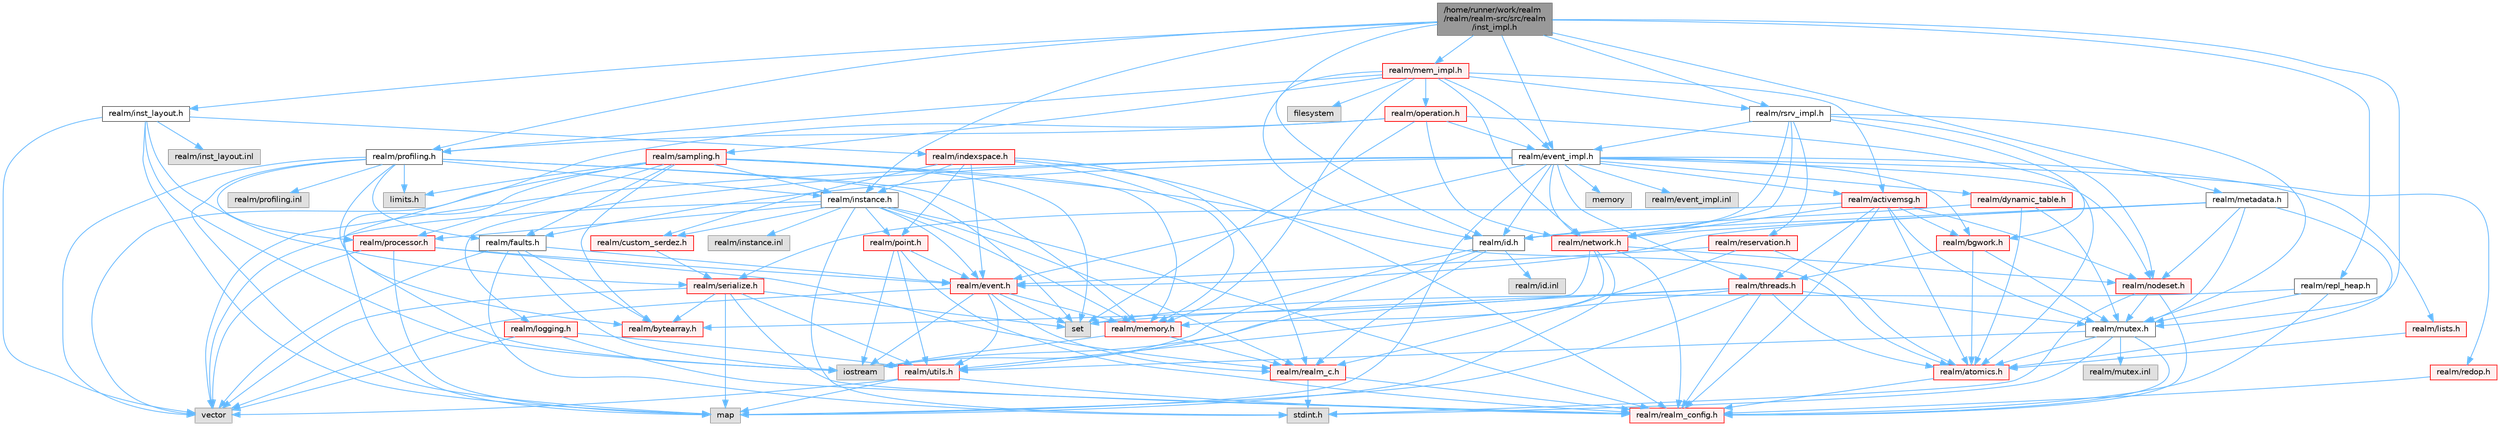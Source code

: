 digraph "/home/runner/work/realm/realm/realm-src/src/realm/inst_impl.h"
{
 // LATEX_PDF_SIZE
  bgcolor="transparent";
  edge [fontname=Helvetica,fontsize=10,labelfontname=Helvetica,labelfontsize=10];
  node [fontname=Helvetica,fontsize=10,shape=box,height=0.2,width=0.4];
  Node1 [id="Node000001",label="/home/runner/work/realm\l/realm/realm-src/src/realm\l/inst_impl.h",height=0.2,width=0.4,color="gray40", fillcolor="grey60", style="filled", fontcolor="black",tooltip=" "];
  Node1 -> Node2 [id="edge1_Node000001_Node000002",color="steelblue1",style="solid",tooltip=" "];
  Node2 [id="Node000002",label="realm/instance.h",height=0.2,width=0.4,color="grey40", fillcolor="white", style="filled",URL="$instance_8h.html",tooltip=" "];
  Node2 -> Node3 [id="edge2_Node000002_Node000003",color="steelblue1",style="solid",tooltip=" "];
  Node3 [id="Node000003",label="realm/realm_config.h",height=0.2,width=0.4,color="red", fillcolor="#FFF0F0", style="filled",URL="$realm__config_8h.html",tooltip=" "];
  Node2 -> Node6 [id="edge3_Node000002_Node000006",color="steelblue1",style="solid",tooltip=" "];
  Node6 [id="Node000006",label="realm/realm_c.h",height=0.2,width=0.4,color="red", fillcolor="#FFF0F0", style="filled",URL="$realm__c_8h.html",tooltip=" "];
  Node6 -> Node3 [id="edge4_Node000006_Node000003",color="steelblue1",style="solid",tooltip=" "];
  Node6 -> Node8 [id="edge5_Node000006_Node000008",color="steelblue1",style="solid",tooltip=" "];
  Node8 [id="Node000008",label="stdint.h",height=0.2,width=0.4,color="grey60", fillcolor="#E0E0E0", style="filled",tooltip=" "];
  Node2 -> Node9 [id="edge6_Node000002_Node000009",color="steelblue1",style="solid",tooltip=" "];
  Node9 [id="Node000009",label="realm/event.h",height=0.2,width=0.4,color="red", fillcolor="#FFF0F0", style="filled",URL="$event_8h.html",tooltip=" "];
  Node9 -> Node6 [id="edge7_Node000009_Node000006",color="steelblue1",style="solid",tooltip=" "];
  Node9 -> Node10 [id="edge8_Node000009_Node000010",color="steelblue1",style="solid",tooltip=" "];
  Node10 [id="Node000010",label="realm/utils.h",height=0.2,width=0.4,color="red", fillcolor="#FFF0F0", style="filled",URL="$utils_8h.html",tooltip=" "];
  Node10 -> Node3 [id="edge9_Node000010_Node000003",color="steelblue1",style="solid",tooltip=" "];
  Node10 -> Node13 [id="edge10_Node000010_Node000013",color="steelblue1",style="solid",tooltip=" "];
  Node13 [id="Node000013",label="vector",height=0.2,width=0.4,color="grey60", fillcolor="#E0E0E0", style="filled",tooltip=" "];
  Node10 -> Node14 [id="edge11_Node000010_Node000014",color="steelblue1",style="solid",tooltip=" "];
  Node14 [id="Node000014",label="map",height=0.2,width=0.4,color="grey60", fillcolor="#E0E0E0", style="filled",tooltip=" "];
  Node9 -> Node19 [id="edge12_Node000009_Node000019",color="steelblue1",style="solid",tooltip=" "];
  Node19 [id="Node000019",label="realm/memory.h",height=0.2,width=0.4,color="red", fillcolor="#FFF0F0", style="filled",URL="$memory_8h.html",tooltip=" "];
  Node19 -> Node6 [id="edge13_Node000019_Node000006",color="steelblue1",style="solid",tooltip=" "];
  Node19 -> Node20 [id="edge14_Node000019_Node000020",color="steelblue1",style="solid",tooltip=" "];
  Node20 [id="Node000020",label="iostream",height=0.2,width=0.4,color="grey60", fillcolor="#E0E0E0", style="filled",tooltip=" "];
  Node9 -> Node13 [id="edge15_Node000009_Node000013",color="steelblue1",style="solid",tooltip=" "];
  Node9 -> Node21 [id="edge16_Node000009_Node000021",color="steelblue1",style="solid",tooltip=" "];
  Node21 [id="Node000021",label="set",height=0.2,width=0.4,color="grey60", fillcolor="#E0E0E0", style="filled",tooltip=" "];
  Node9 -> Node20 [id="edge17_Node000009_Node000020",color="steelblue1",style="solid",tooltip=" "];
  Node2 -> Node19 [id="edge18_Node000002_Node000019",color="steelblue1",style="solid",tooltip=" "];
  Node2 -> Node23 [id="edge19_Node000002_Node000023",color="steelblue1",style="solid",tooltip=" "];
  Node23 [id="Node000023",label="realm/processor.h",height=0.2,width=0.4,color="red", fillcolor="#FFF0F0", style="filled",URL="$processor_8h.html",tooltip=" "];
  Node23 -> Node6 [id="edge20_Node000023_Node000006",color="steelblue1",style="solid",tooltip=" "];
  Node23 -> Node9 [id="edge21_Node000023_Node000009",color="steelblue1",style="solid",tooltip=" "];
  Node23 -> Node13 [id="edge22_Node000023_Node000013",color="steelblue1",style="solid",tooltip=" "];
  Node23 -> Node14 [id="edge23_Node000023_Node000014",color="steelblue1",style="solid",tooltip=" "];
  Node2 -> Node25 [id="edge24_Node000002_Node000025",color="steelblue1",style="solid",tooltip=" "];
  Node25 [id="Node000025",label="realm/point.h",height=0.2,width=0.4,color="red", fillcolor="#FFF0F0", style="filled",URL="$point_8h.html",tooltip=" "];
  Node25 -> Node3 [id="edge25_Node000025_Node000003",color="steelblue1",style="solid",tooltip=" "];
  Node25 -> Node9 [id="edge26_Node000025_Node000009",color="steelblue1",style="solid",tooltip=" "];
  Node25 -> Node10 [id="edge27_Node000025_Node000010",color="steelblue1",style="solid",tooltip=" "];
  Node25 -> Node20 [id="edge28_Node000025_Node000020",color="steelblue1",style="solid",tooltip=" "];
  Node2 -> Node28 [id="edge29_Node000002_Node000028",color="steelblue1",style="solid",tooltip=" "];
  Node28 [id="Node000028",label="realm/custom_serdez.h",height=0.2,width=0.4,color="red", fillcolor="#FFF0F0", style="filled",URL="$custom__serdez_8h.html",tooltip=" "];
  Node28 -> Node29 [id="edge30_Node000028_Node000029",color="steelblue1",style="solid",tooltip=" "];
  Node29 [id="Node000029",label="realm/serialize.h",height=0.2,width=0.4,color="red", fillcolor="#FFF0F0", style="filled",URL="$serialize_8h.html",tooltip=" "];
  Node29 -> Node3 [id="edge31_Node000029_Node000003",color="steelblue1",style="solid",tooltip=" "];
  Node29 -> Node30 [id="edge32_Node000029_Node000030",color="steelblue1",style="solid",tooltip=" "];
  Node30 [id="Node000030",label="realm/bytearray.h",height=0.2,width=0.4,color="red", fillcolor="#FFF0F0", style="filled",URL="$bytearray_8h.html",tooltip=" "];
  Node29 -> Node10 [id="edge33_Node000029_Node000010",color="steelblue1",style="solid",tooltip=" "];
  Node29 -> Node13 [id="edge34_Node000029_Node000013",color="steelblue1",style="solid",tooltip=" "];
  Node29 -> Node21 [id="edge35_Node000029_Node000021",color="steelblue1",style="solid",tooltip=" "];
  Node29 -> Node14 [id="edge36_Node000029_Node000014",color="steelblue1",style="solid",tooltip=" "];
  Node2 -> Node13 [id="edge37_Node000002_Node000013",color="steelblue1",style="solid",tooltip=" "];
  Node2 -> Node8 [id="edge38_Node000002_Node000008",color="steelblue1",style="solid",tooltip=" "];
  Node2 -> Node37 [id="edge39_Node000002_Node000037",color="steelblue1",style="solid",tooltip=" "];
  Node37 [id="Node000037",label="realm/instance.inl",height=0.2,width=0.4,color="grey60", fillcolor="#E0E0E0", style="filled",tooltip=" "];
  Node1 -> Node38 [id="edge40_Node000001_Node000038",color="steelblue1",style="solid",tooltip=" "];
  Node38 [id="Node000038",label="realm/id.h",height=0.2,width=0.4,color="grey40", fillcolor="white", style="filled",URL="$id_8h.html",tooltip=" "];
  Node38 -> Node6 [id="edge41_Node000038_Node000006",color="steelblue1",style="solid",tooltip=" "];
  Node38 -> Node10 [id="edge42_Node000038_Node000010",color="steelblue1",style="solid",tooltip=" "];
  Node38 -> Node20 [id="edge43_Node000038_Node000020",color="steelblue1",style="solid",tooltip=" "];
  Node38 -> Node39 [id="edge44_Node000038_Node000039",color="steelblue1",style="solid",tooltip=" "];
  Node39 [id="Node000039",label="realm/id.inl",height=0.2,width=0.4,color="grey60", fillcolor="#E0E0E0", style="filled",tooltip=" "];
  Node1 -> Node40 [id="edge45_Node000001_Node000040",color="steelblue1",style="solid",tooltip=" "];
  Node40 [id="Node000040",label="realm/inst_layout.h",height=0.2,width=0.4,color="grey40", fillcolor="white", style="filled",URL="$inst__layout_8h.html",tooltip=" "];
  Node40 -> Node41 [id="edge46_Node000040_Node000041",color="steelblue1",style="solid",tooltip=" "];
  Node41 [id="Node000041",label="realm/indexspace.h",height=0.2,width=0.4,color="red", fillcolor="#FFF0F0", style="filled",URL="$indexspace_8h.html",tooltip=" "];
  Node41 -> Node9 [id="edge47_Node000041_Node000009",color="steelblue1",style="solid",tooltip=" "];
  Node41 -> Node19 [id="edge48_Node000041_Node000019",color="steelblue1",style="solid",tooltip=" "];
  Node41 -> Node25 [id="edge49_Node000041_Node000025",color="steelblue1",style="solid",tooltip=" "];
  Node41 -> Node2 [id="edge50_Node000041_Node000002",color="steelblue1",style="solid",tooltip=" "];
  Node41 -> Node6 [id="edge51_Node000041_Node000006",color="steelblue1",style="solid",tooltip=" "];
  Node41 -> Node3 [id="edge52_Node000041_Node000003",color="steelblue1",style="solid",tooltip=" "];
  Node41 -> Node28 [id="edge53_Node000041_Node000028",color="steelblue1",style="solid",tooltip=" "];
  Node40 -> Node29 [id="edge54_Node000040_Node000029",color="steelblue1",style="solid",tooltip=" "];
  Node40 -> Node13 [id="edge55_Node000040_Node000013",color="steelblue1",style="solid",tooltip=" "];
  Node40 -> Node14 [id="edge56_Node000040_Node000014",color="steelblue1",style="solid",tooltip=" "];
  Node40 -> Node20 [id="edge57_Node000040_Node000020",color="steelblue1",style="solid",tooltip=" "];
  Node40 -> Node50 [id="edge58_Node000040_Node000050",color="steelblue1",style="solid",tooltip=" "];
  Node50 [id="Node000050",label="realm/inst_layout.inl",height=0.2,width=0.4,color="grey60", fillcolor="#E0E0E0", style="filled",tooltip=" "];
  Node1 -> Node51 [id="edge59_Node000001_Node000051",color="steelblue1",style="solid",tooltip=" "];
  Node51 [id="Node000051",label="realm/mutex.h",height=0.2,width=0.4,color="grey40", fillcolor="white", style="filled",URL="$mutex_8h.html",tooltip=" "];
  Node51 -> Node3 [id="edge60_Node000051_Node000003",color="steelblue1",style="solid",tooltip=" "];
  Node51 -> Node10 [id="edge61_Node000051_Node000010",color="steelblue1",style="solid",tooltip=" "];
  Node51 -> Node43 [id="edge62_Node000051_Node000043",color="steelblue1",style="solid",tooltip=" "];
  Node43 [id="Node000043",label="realm/atomics.h",height=0.2,width=0.4,color="red", fillcolor="#FFF0F0", style="filled",URL="$atomics_8h.html",tooltip=" "];
  Node43 -> Node3 [id="edge63_Node000043_Node000003",color="steelblue1",style="solid",tooltip=" "];
  Node51 -> Node8 [id="edge64_Node000051_Node000008",color="steelblue1",style="solid",tooltip=" "];
  Node51 -> Node52 [id="edge65_Node000051_Node000052",color="steelblue1",style="solid",tooltip=" "];
  Node52 [id="Node000052",label="realm/mutex.inl",height=0.2,width=0.4,color="grey60", fillcolor="#E0E0E0", style="filled",tooltip=" "];
  Node1 -> Node53 [id="edge66_Node000001_Node000053",color="steelblue1",style="solid",tooltip=" "];
  Node53 [id="Node000053",label="realm/rsrv_impl.h",height=0.2,width=0.4,color="grey40", fillcolor="white", style="filled",URL="$rsrv__impl_8h.html",tooltip=" "];
  Node53 -> Node54 [id="edge67_Node000053_Node000054",color="steelblue1",style="solid",tooltip=" "];
  Node54 [id="Node000054",label="realm/reservation.h",height=0.2,width=0.4,color="red", fillcolor="#FFF0F0", style="filled",URL="$reservation_8h.html",tooltip=" "];
  Node54 -> Node6 [id="edge68_Node000054_Node000006",color="steelblue1",style="solid",tooltip=" "];
  Node54 -> Node43 [id="edge69_Node000054_Node000043",color="steelblue1",style="solid",tooltip=" "];
  Node54 -> Node9 [id="edge70_Node000054_Node000009",color="steelblue1",style="solid",tooltip=" "];
  Node53 -> Node38 [id="edge71_Node000053_Node000038",color="steelblue1",style="solid",tooltip=" "];
  Node53 -> Node56 [id="edge72_Node000053_Node000056",color="steelblue1",style="solid",tooltip=" "];
  Node56 [id="Node000056",label="realm/network.h",height=0.2,width=0.4,color="red", fillcolor="#FFF0F0", style="filled",URL="$network_8h.html",tooltip=" "];
  Node56 -> Node3 [id="edge73_Node000056_Node000003",color="steelblue1",style="solid",tooltip=" "];
  Node56 -> Node61 [id="edge74_Node000056_Node000061",color="steelblue1",style="solid",tooltip=" "];
  Node61 [id="Node000061",label="realm/nodeset.h",height=0.2,width=0.4,color="red", fillcolor="#FFF0F0", style="filled",URL="$nodeset_8h.html",tooltip=" "];
  Node61 -> Node3 [id="edge75_Node000061_Node000003",color="steelblue1",style="solid",tooltip=" "];
  Node61 -> Node51 [id="edge76_Node000061_Node000051",color="steelblue1",style="solid",tooltip=" "];
  Node61 -> Node8 [id="edge77_Node000061_Node000008",color="steelblue1",style="solid",tooltip=" "];
  Node56 -> Node19 [id="edge78_Node000056_Node000019",color="steelblue1",style="solid",tooltip=" "];
  Node56 -> Node30 [id="edge79_Node000056_Node000030",color="steelblue1",style="solid",tooltip=" "];
  Node56 -> Node14 [id="edge80_Node000056_Node000014",color="steelblue1",style="solid",tooltip=" "];
  Node53 -> Node61 [id="edge81_Node000053_Node000061",color="steelblue1",style="solid",tooltip=" "];
  Node53 -> Node51 [id="edge82_Node000053_Node000051",color="steelblue1",style="solid",tooltip=" "];
  Node53 -> Node65 [id="edge83_Node000053_Node000065",color="steelblue1",style="solid",tooltip=" "];
  Node65 [id="Node000065",label="realm/bgwork.h",height=0.2,width=0.4,color="red", fillcolor="#FFF0F0", style="filled",URL="$bgwork_8h.html",tooltip=" "];
  Node65 -> Node43 [id="edge84_Node000065_Node000043",color="steelblue1",style="solid",tooltip=" "];
  Node65 -> Node66 [id="edge85_Node000065_Node000066",color="steelblue1",style="solid",tooltip=" "];
  Node66 [id="Node000066",label="realm/threads.h",height=0.2,width=0.4,color="red", fillcolor="#FFF0F0", style="filled",URL="$threads_8h.html",tooltip=" "];
  Node66 -> Node3 [id="edge86_Node000066_Node000003",color="steelblue1",style="solid",tooltip=" "];
  Node66 -> Node51 [id="edge87_Node000066_Node000051",color="steelblue1",style="solid",tooltip=" "];
  Node66 -> Node43 [id="edge88_Node000066_Node000043",color="steelblue1",style="solid",tooltip=" "];
  Node66 -> Node10 [id="edge89_Node000066_Node000010",color="steelblue1",style="solid",tooltip=" "];
  Node66 -> Node21 [id="edge90_Node000066_Node000021",color="steelblue1",style="solid",tooltip=" "];
  Node66 -> Node14 [id="edge91_Node000066_Node000014",color="steelblue1",style="solid",tooltip=" "];
  Node66 -> Node20 [id="edge92_Node000066_Node000020",color="steelblue1",style="solid",tooltip=" "];
  Node65 -> Node51 [id="edge93_Node000065_Node000051",color="steelblue1",style="solid",tooltip=" "];
  Node53 -> Node75 [id="edge94_Node000053_Node000075",color="steelblue1",style="solid",tooltip=" "];
  Node75 [id="Node000075",label="realm/event_impl.h",height=0.2,width=0.4,color="grey40", fillcolor="white", style="filled",URL="$event__impl_8h.html",tooltip=" "];
  Node75 -> Node9 [id="edge95_Node000075_Node000009",color="steelblue1",style="solid",tooltip=" "];
  Node75 -> Node38 [id="edge96_Node000075_Node000038",color="steelblue1",style="solid",tooltip=" "];
  Node75 -> Node61 [id="edge97_Node000075_Node000061",color="steelblue1",style="solid",tooltip=" "];
  Node75 -> Node76 [id="edge98_Node000075_Node000076",color="steelblue1",style="solid",tooltip=" "];
  Node76 [id="Node000076",label="realm/faults.h",height=0.2,width=0.4,color="grey40", fillcolor="white", style="filled",URL="$faults_8h.html",tooltip=" "];
  Node76 -> Node30 [id="edge99_Node000076_Node000030",color="steelblue1",style="solid",tooltip=" "];
  Node76 -> Node9 [id="edge100_Node000076_Node000009",color="steelblue1",style="solid",tooltip=" "];
  Node76 -> Node13 [id="edge101_Node000076_Node000013",color="steelblue1",style="solid",tooltip=" "];
  Node76 -> Node20 [id="edge102_Node000076_Node000020",color="steelblue1",style="solid",tooltip=" "];
  Node76 -> Node8 [id="edge103_Node000076_Node000008",color="steelblue1",style="solid",tooltip=" "];
  Node75 -> Node56 [id="edge104_Node000075_Node000056",color="steelblue1",style="solid",tooltip=" "];
  Node75 -> Node77 [id="edge105_Node000075_Node000077",color="steelblue1",style="solid",tooltip=" "];
  Node77 [id="Node000077",label="realm/activemsg.h",height=0.2,width=0.4,color="red", fillcolor="#FFF0F0", style="filled",URL="$activemsg_8h.html",tooltip=" "];
  Node77 -> Node3 [id="edge106_Node000077_Node000003",color="steelblue1",style="solid",tooltip=" "];
  Node77 -> Node51 [id="edge107_Node000077_Node000051",color="steelblue1",style="solid",tooltip=" "];
  Node77 -> Node29 [id="edge108_Node000077_Node000029",color="steelblue1",style="solid",tooltip=" "];
  Node77 -> Node61 [id="edge109_Node000077_Node000061",color="steelblue1",style="solid",tooltip=" "];
  Node77 -> Node56 [id="edge110_Node000077_Node000056",color="steelblue1",style="solid",tooltip=" "];
  Node77 -> Node43 [id="edge111_Node000077_Node000043",color="steelblue1",style="solid",tooltip=" "];
  Node77 -> Node66 [id="edge112_Node000077_Node000066",color="steelblue1",style="solid",tooltip=" "];
  Node77 -> Node65 [id="edge113_Node000077_Node000065",color="steelblue1",style="solid",tooltip=" "];
  Node75 -> Node83 [id="edge114_Node000075_Node000083",color="steelblue1",style="solid",tooltip=" "];
  Node83 [id="Node000083",label="realm/lists.h",height=0.2,width=0.4,color="red", fillcolor="#FFF0F0", style="filled",URL="$lists_8h.html",tooltip=" "];
  Node83 -> Node43 [id="edge115_Node000083_Node000043",color="steelblue1",style="solid",tooltip=" "];
  Node75 -> Node66 [id="edge116_Node000075_Node000066",color="steelblue1",style="solid",tooltip=" "];
  Node75 -> Node85 [id="edge117_Node000075_Node000085",color="steelblue1",style="solid",tooltip=" "];
  Node85 [id="Node000085",label="realm/logging.h",height=0.2,width=0.4,color="red", fillcolor="#FFF0F0", style="filled",URL="$logging_8h.html",tooltip=" "];
  Node85 -> Node3 [id="edge118_Node000085_Node000003",color="steelblue1",style="solid",tooltip=" "];
  Node85 -> Node10 [id="edge119_Node000085_Node000010",color="steelblue1",style="solid",tooltip=" "];
  Node85 -> Node13 [id="edge120_Node000085_Node000013",color="steelblue1",style="solid",tooltip=" "];
  Node75 -> Node88 [id="edge121_Node000075_Node000088",color="steelblue1",style="solid",tooltip=" "];
  Node88 [id="Node000088",label="realm/redop.h",height=0.2,width=0.4,color="red", fillcolor="#FFF0F0", style="filled",URL="$redop_8h.html",tooltip=" "];
  Node88 -> Node3 [id="edge122_Node000088_Node000003",color="steelblue1",style="solid",tooltip=" "];
  Node75 -> Node65 [id="edge123_Node000075_Node000065",color="steelblue1",style="solid",tooltip=" "];
  Node75 -> Node90 [id="edge124_Node000075_Node000090",color="steelblue1",style="solid",tooltip=" "];
  Node90 [id="Node000090",label="realm/dynamic_table.h",height=0.2,width=0.4,color="red", fillcolor="#FFF0F0", style="filled",URL="$dynamic__table_8h.html",tooltip=" "];
  Node90 -> Node43 [id="edge125_Node000090_Node000043",color="steelblue1",style="solid",tooltip=" "];
  Node90 -> Node38 [id="edge126_Node000090_Node000038",color="steelblue1",style="solid",tooltip=" "];
  Node90 -> Node51 [id="edge127_Node000090_Node000051",color="steelblue1",style="solid",tooltip=" "];
  Node75 -> Node13 [id="edge128_Node000075_Node000013",color="steelblue1",style="solid",tooltip=" "];
  Node75 -> Node14 [id="edge129_Node000075_Node000014",color="steelblue1",style="solid",tooltip=" "];
  Node75 -> Node68 [id="edge130_Node000075_Node000068",color="steelblue1",style="solid",tooltip=" "];
  Node68 [id="Node000068",label="memory",height=0.2,width=0.4,color="grey60", fillcolor="#E0E0E0", style="filled",tooltip=" "];
  Node75 -> Node93 [id="edge131_Node000075_Node000093",color="steelblue1",style="solid",tooltip=" "];
  Node93 [id="Node000093",label="realm/event_impl.inl",height=0.2,width=0.4,color="grey60", fillcolor="#E0E0E0", style="filled",tooltip=" "];
  Node1 -> Node94 [id="edge132_Node000001_Node000094",color="steelblue1",style="solid",tooltip=" "];
  Node94 [id="Node000094",label="realm/metadata.h",height=0.2,width=0.4,color="grey40", fillcolor="white", style="filled",URL="$metadata_8h.html",tooltip=" "];
  Node94 -> Node9 [id="edge133_Node000094_Node000009",color="steelblue1",style="solid",tooltip=" "];
  Node94 -> Node38 [id="edge134_Node000094_Node000038",color="steelblue1",style="solid",tooltip=" "];
  Node94 -> Node61 [id="edge135_Node000094_Node000061",color="steelblue1",style="solid",tooltip=" "];
  Node94 -> Node56 [id="edge136_Node000094_Node000056",color="steelblue1",style="solid",tooltip=" "];
  Node94 -> Node51 [id="edge137_Node000094_Node000051",color="steelblue1",style="solid",tooltip=" "];
  Node94 -> Node43 [id="edge138_Node000094_Node000043",color="steelblue1",style="solid",tooltip=" "];
  Node1 -> Node75 [id="edge139_Node000001_Node000075",color="steelblue1",style="solid",tooltip=" "];
  Node1 -> Node95 [id="edge140_Node000001_Node000095",color="steelblue1",style="solid",tooltip=" "];
  Node95 [id="Node000095",label="realm/profiling.h",height=0.2,width=0.4,color="grey40", fillcolor="white", style="filled",URL="$profiling_8h.html",tooltip=" "];
  Node95 -> Node96 [id="edge141_Node000095_Node000096",color="steelblue1",style="solid",tooltip=" "];
  Node96 [id="Node000096",label="limits.h",height=0.2,width=0.4,color="grey60", fillcolor="#E0E0E0", style="filled",tooltip=" "];
  Node95 -> Node13 [id="edge142_Node000095_Node000013",color="steelblue1",style="solid",tooltip=" "];
  Node95 -> Node21 [id="edge143_Node000095_Node000021",color="steelblue1",style="solid",tooltip=" "];
  Node95 -> Node14 [id="edge144_Node000095_Node000014",color="steelblue1",style="solid",tooltip=" "];
  Node95 -> Node30 [id="edge145_Node000095_Node000030",color="steelblue1",style="solid",tooltip=" "];
  Node95 -> Node23 [id="edge146_Node000095_Node000023",color="steelblue1",style="solid",tooltip=" "];
  Node95 -> Node19 [id="edge147_Node000095_Node000019",color="steelblue1",style="solid",tooltip=" "];
  Node95 -> Node2 [id="edge148_Node000095_Node000002",color="steelblue1",style="solid",tooltip=" "];
  Node95 -> Node76 [id="edge149_Node000095_Node000076",color="steelblue1",style="solid",tooltip=" "];
  Node95 -> Node97 [id="edge150_Node000095_Node000097",color="steelblue1",style="solid",tooltip=" "];
  Node97 [id="Node000097",label="realm/profiling.inl",height=0.2,width=0.4,color="grey60", fillcolor="#E0E0E0", style="filled",tooltip=" "];
  Node1 -> Node98 [id="edge151_Node000001_Node000098",color="steelblue1",style="solid",tooltip=" "];
  Node98 [id="Node000098",label="realm/mem_impl.h",height=0.2,width=0.4,color="red", fillcolor="#FFF0F0", style="filled",URL="$mem__impl_8h.html",tooltip=" "];
  Node98 -> Node19 [id="edge152_Node000098_Node000019",color="steelblue1",style="solid",tooltip=" "];
  Node98 -> Node38 [id="edge153_Node000098_Node000038",color="steelblue1",style="solid",tooltip=" "];
  Node98 -> Node56 [id="edge154_Node000098_Node000056",color="steelblue1",style="solid",tooltip=" "];
  Node98 -> Node77 [id="edge155_Node000098_Node000077",color="steelblue1",style="solid",tooltip=" "];
  Node98 -> Node99 [id="edge156_Node000098_Node000099",color="steelblue1",style="solid",tooltip=" "];
  Node99 [id="Node000099",label="realm/operation.h",height=0.2,width=0.4,color="red", fillcolor="#FFF0F0", style="filled",URL="$operation_8h.html",tooltip=" "];
  Node99 -> Node95 [id="edge157_Node000099_Node000095",color="steelblue1",style="solid",tooltip=" "];
  Node99 -> Node75 [id="edge158_Node000099_Node000075",color="steelblue1",style="solid",tooltip=" "];
  Node99 -> Node43 [id="edge159_Node000099_Node000043",color="steelblue1",style="solid",tooltip=" "];
  Node99 -> Node56 [id="edge160_Node000099_Node000056",color="steelblue1",style="solid",tooltip=" "];
  Node99 -> Node21 [id="edge161_Node000099_Node000021",color="steelblue1",style="solid",tooltip=" "];
  Node99 -> Node20 [id="edge162_Node000099_Node000020",color="steelblue1",style="solid",tooltip=" "];
  Node98 -> Node95 [id="edge163_Node000098_Node000095",color="steelblue1",style="solid",tooltip=" "];
  Node98 -> Node101 [id="edge164_Node000098_Node000101",color="steelblue1",style="solid",tooltip=" "];
  Node101 [id="Node000101",label="realm/sampling.h",height=0.2,width=0.4,color="red", fillcolor="#FFF0F0", style="filled",URL="$sampling_8h.html",tooltip=" "];
  Node101 -> Node96 [id="edge165_Node000101_Node000096",color="steelblue1",style="solid",tooltip=" "];
  Node101 -> Node13 [id="edge166_Node000101_Node000013",color="steelblue1",style="solid",tooltip=" "];
  Node101 -> Node21 [id="edge167_Node000101_Node000021",color="steelblue1",style="solid",tooltip=" "];
  Node101 -> Node14 [id="edge168_Node000101_Node000014",color="steelblue1",style="solid",tooltip=" "];
  Node101 -> Node30 [id="edge169_Node000101_Node000030",color="steelblue1",style="solid",tooltip=" "];
  Node101 -> Node23 [id="edge170_Node000101_Node000023",color="steelblue1",style="solid",tooltip=" "];
  Node101 -> Node19 [id="edge171_Node000101_Node000019",color="steelblue1",style="solid",tooltip=" "];
  Node101 -> Node2 [id="edge172_Node000101_Node000002",color="steelblue1",style="solid",tooltip=" "];
  Node101 -> Node76 [id="edge173_Node000101_Node000076",color="steelblue1",style="solid",tooltip=" "];
  Node101 -> Node43 [id="edge174_Node000101_Node000043",color="steelblue1",style="solid",tooltip=" "];
  Node98 -> Node75 [id="edge175_Node000098_Node000075",color="steelblue1",style="solid",tooltip=" "];
  Node98 -> Node53 [id="edge176_Node000098_Node000053",color="steelblue1",style="solid",tooltip=" "];
  Node98 -> Node103 [id="edge177_Node000098_Node000103",color="steelblue1",style="solid",tooltip=" "];
  Node103 [id="Node000103",label="filesystem",height=0.2,width=0.4,color="grey60", fillcolor="#E0E0E0", style="filled",tooltip=" "];
  Node1 -> Node105 [id="edge178_Node000001_Node000105",color="steelblue1",style="solid",tooltip=" "];
  Node105 [id="Node000105",label="realm/repl_heap.h",height=0.2,width=0.4,color="grey40", fillcolor="white", style="filled",URL="$repl__heap_8h.html",tooltip=" "];
  Node105 -> Node3 [id="edge179_Node000105_Node000003",color="steelblue1",style="solid",tooltip=" "];
  Node105 -> Node51 [id="edge180_Node000105_Node000051",color="steelblue1",style="solid",tooltip=" "];
  Node105 -> Node21 [id="edge181_Node000105_Node000021",color="steelblue1",style="solid",tooltip=" "];
}
